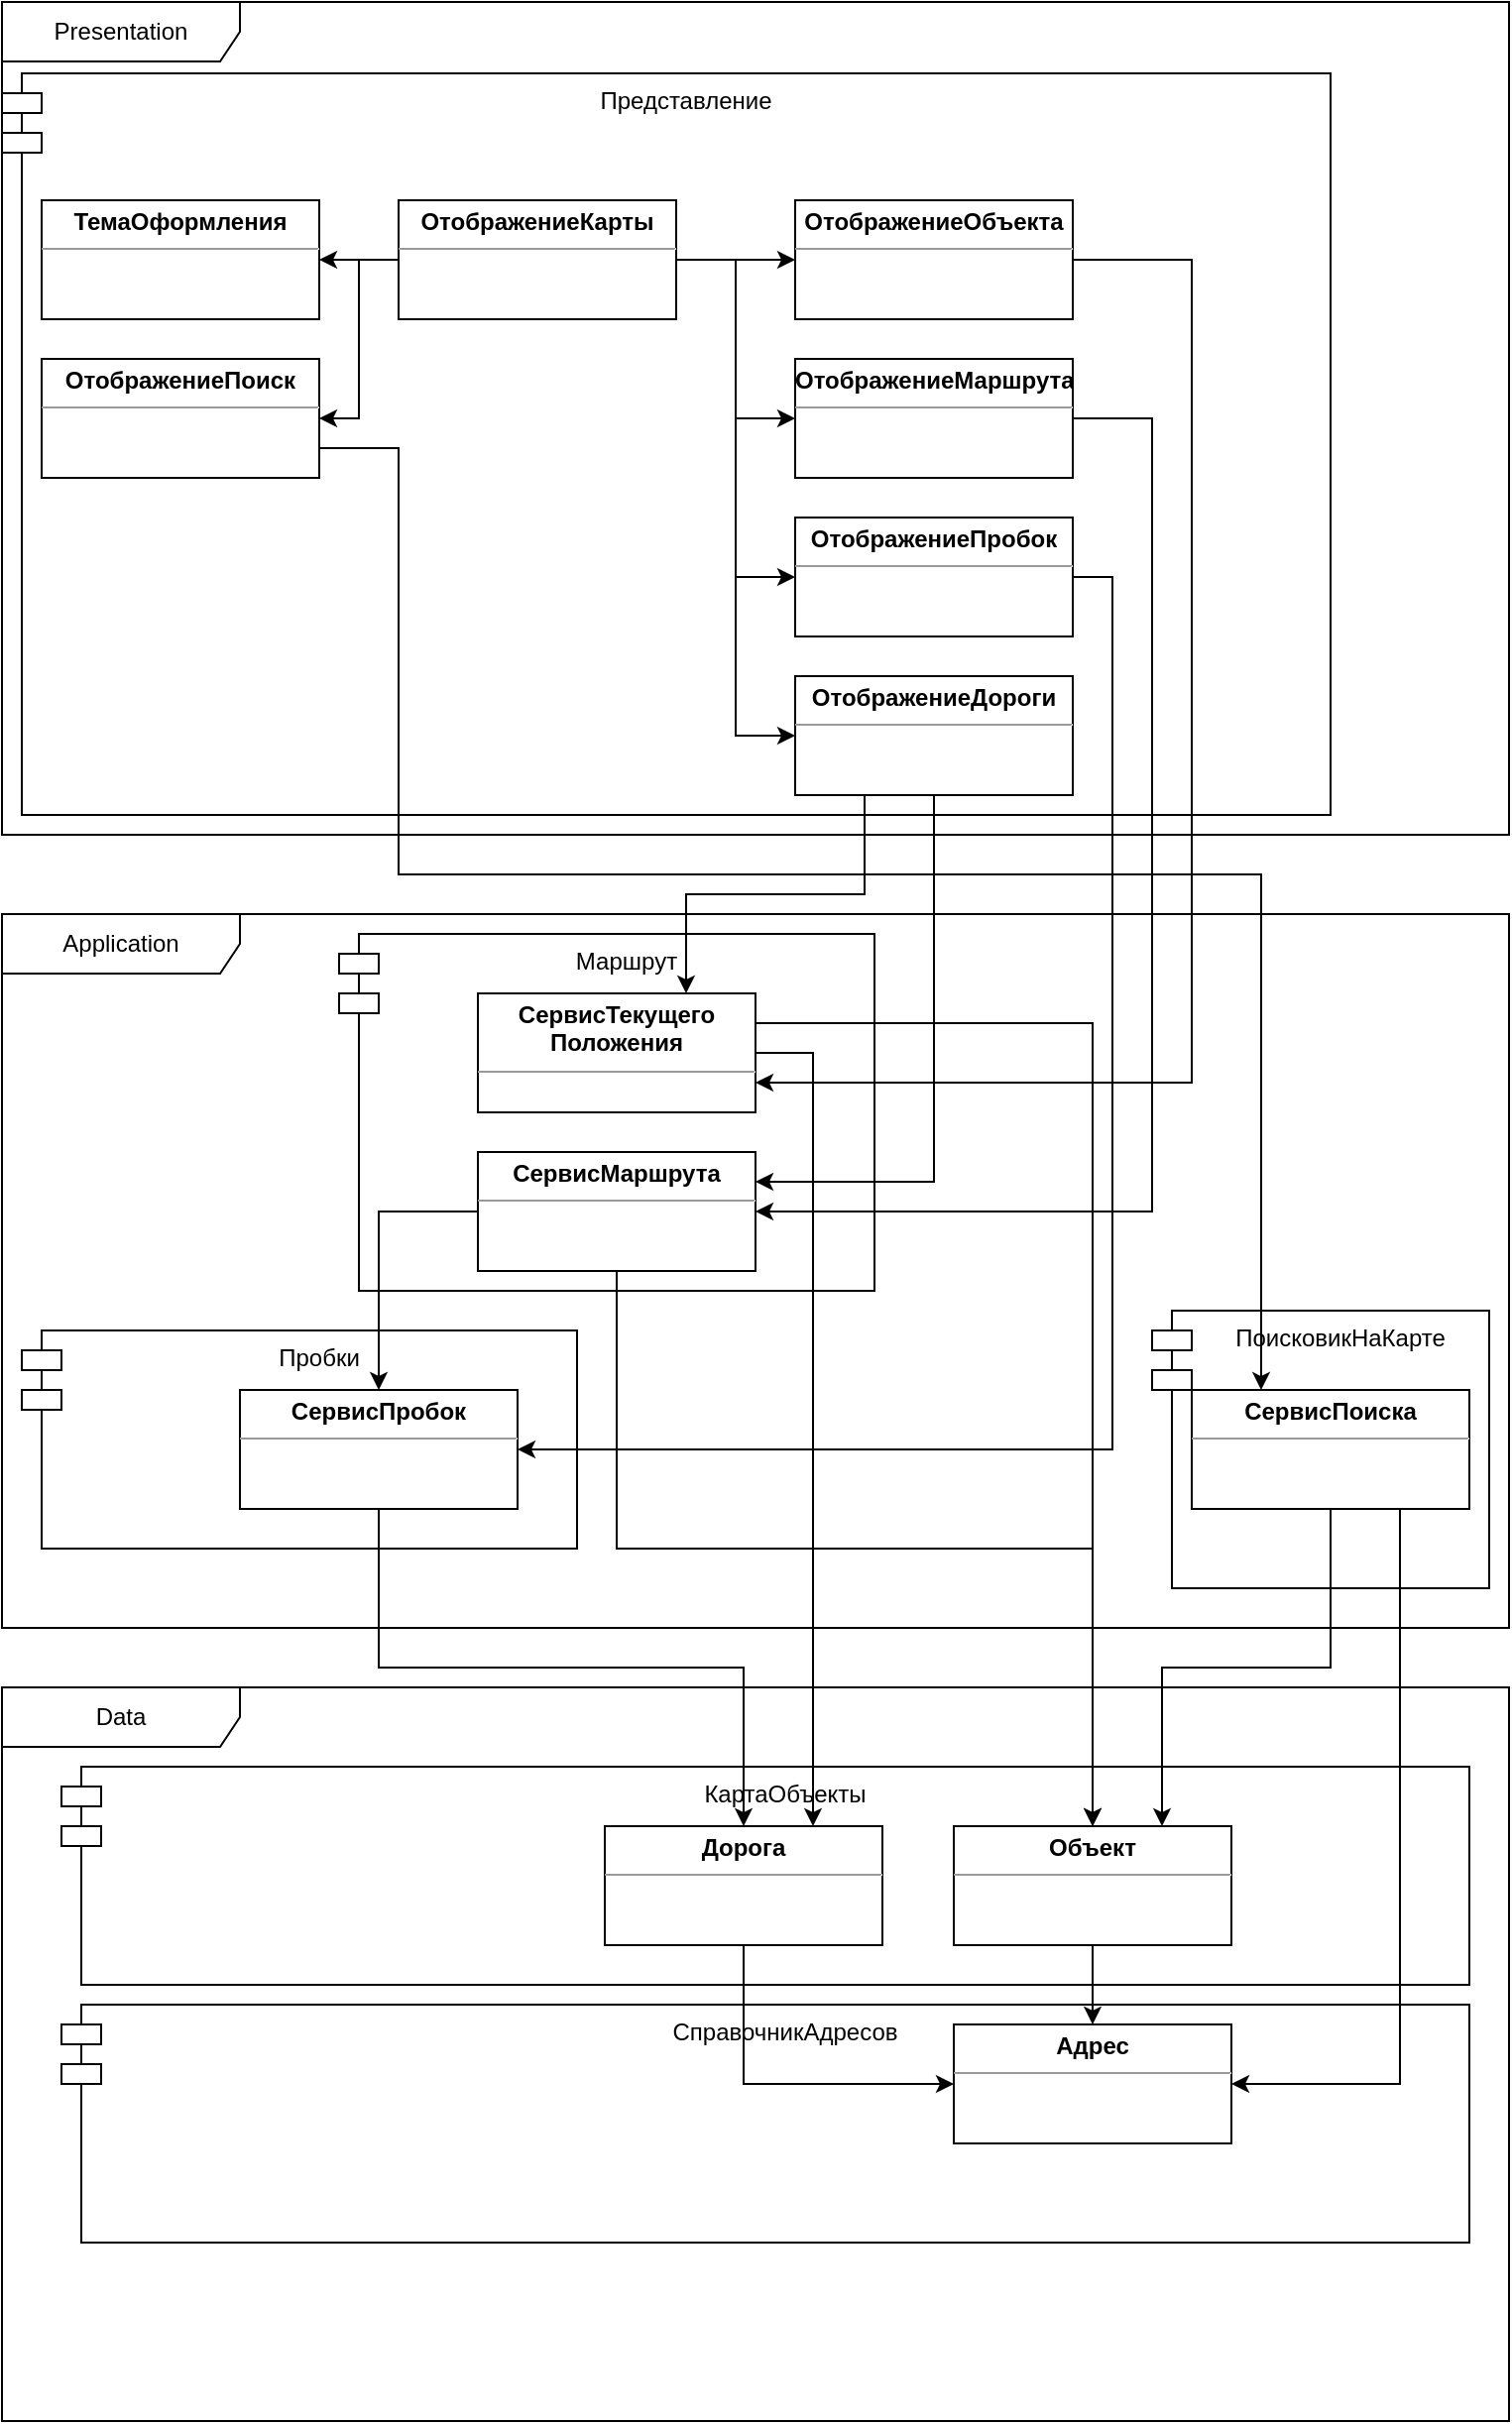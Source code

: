 <mxfile version="21.6.8" type="device">
  <diagram id="C5RBs43oDa-KdzZeNtuy" name="UML">
    <mxGraphModel dx="1360" dy="2053" grid="1" gridSize="10" guides="1" tooltips="1" connect="1" arrows="1" fold="1" page="1" pageScale="1" pageWidth="827" pageHeight="1169" math="0" shadow="0">
      <root>
        <mxCell id="WIyWlLk6GJQsqaUBKTNV-0" />
        <mxCell id="WIyWlLk6GJQsqaUBKTNV-1" parent="WIyWlLk6GJQsqaUBKTNV-0" />
        <mxCell id="avi4M7rhJnKpPUip_5Xu-54" value="Представление" style="shape=module;align=left;spacingLeft=20;align=center;verticalAlign=top;whiteSpace=wrap;html=1;" vertex="1" parent="WIyWlLk6GJQsqaUBKTNV-1">
          <mxGeometry x="40" y="-584" width="670" height="374" as="geometry" />
        </mxCell>
        <mxCell id="6uPMKLpAiF44iVFKBVUC-0" value="Presentation" style="shape=umlFrame;whiteSpace=wrap;html=1;pointerEvents=0;width=120;height=30;" vertex="1" parent="WIyWlLk6GJQsqaUBKTNV-1">
          <mxGeometry x="40" y="-620" width="760" height="420" as="geometry" />
        </mxCell>
        <mxCell id="6uPMKLpAiF44iVFKBVUC-1" value="Application" style="shape=umlFrame;whiteSpace=wrap;html=1;pointerEvents=0;width=120;height=30;" vertex="1" parent="WIyWlLk6GJQsqaUBKTNV-1">
          <mxGeometry x="40" y="-160" width="760" height="360" as="geometry" />
        </mxCell>
        <mxCell id="6uPMKLpAiF44iVFKBVUC-2" value="Data" style="shape=umlFrame;whiteSpace=wrap;html=1;pointerEvents=0;width=120;height=30;" vertex="1" parent="WIyWlLk6GJQsqaUBKTNV-1">
          <mxGeometry x="40" y="230" width="760" height="370" as="geometry" />
        </mxCell>
        <mxCell id="6uPMKLpAiF44iVFKBVUC-3" value="ПоисковикНаКарте" style="shape=module;align=left;spacingLeft=20;align=center;verticalAlign=top;whiteSpace=wrap;html=1;" vertex="1" parent="WIyWlLk6GJQsqaUBKTNV-1">
          <mxGeometry x="620" y="40" width="170" height="140" as="geometry" />
        </mxCell>
        <mxCell id="6uPMKLpAiF44iVFKBVUC-4" value="КартаОбъекты" style="shape=module;align=left;spacingLeft=20;align=center;verticalAlign=top;whiteSpace=wrap;html=1;" vertex="1" parent="WIyWlLk6GJQsqaUBKTNV-1">
          <mxGeometry x="70" y="270" width="710" height="110" as="geometry" />
        </mxCell>
        <mxCell id="6uPMKLpAiF44iVFKBVUC-5" value="СправочникАдресов" style="shape=module;align=left;spacingLeft=20;align=center;verticalAlign=top;whiteSpace=wrap;html=1;" vertex="1" parent="WIyWlLk6GJQsqaUBKTNV-1">
          <mxGeometry x="70" y="390" width="710" height="120" as="geometry" />
        </mxCell>
        <mxCell id="6uPMKLpAiF44iVFKBVUC-9" value="Маршрут" style="shape=module;align=left;spacingLeft=20;align=center;verticalAlign=top;whiteSpace=wrap;html=1;" vertex="1" parent="WIyWlLk6GJQsqaUBKTNV-1">
          <mxGeometry x="210" y="-150" width="270" height="180" as="geometry" />
        </mxCell>
        <mxCell id="6uPMKLpAiF44iVFKBVUC-6" value="Пробки" style="shape=module;align=left;spacingLeft=20;align=center;verticalAlign=top;whiteSpace=wrap;html=1;container=0;" vertex="1" parent="WIyWlLk6GJQsqaUBKTNV-1">
          <mxGeometry x="50" y="50" width="280" height="110" as="geometry" />
        </mxCell>
        <mxCell id="avi4M7rhJnKpPUip_5Xu-19" style="edgeStyle=orthogonalEdgeStyle;rounded=0;orthogonalLoop=1;jettySize=auto;html=1;exitX=0;exitY=0.5;exitDx=0;exitDy=0;entryX=0.5;entryY=0;entryDx=0;entryDy=0;" edge="1" parent="WIyWlLk6GJQsqaUBKTNV-1" source="6uPMKLpAiF44iVFKBVUC-21" target="avi4M7rhJnKpPUip_5Xu-14">
          <mxGeometry relative="1" as="geometry" />
        </mxCell>
        <mxCell id="avi4M7rhJnKpPUip_5Xu-20" style="edgeStyle=orthogonalEdgeStyle;rounded=0;orthogonalLoop=1;jettySize=auto;html=1;exitX=0.5;exitY=1;exitDx=0;exitDy=0;entryX=0.5;entryY=0;entryDx=0;entryDy=0;" edge="1" parent="WIyWlLk6GJQsqaUBKTNV-1" source="6uPMKLpAiF44iVFKBVUC-21" target="avi4M7rhJnKpPUip_5Xu-0">
          <mxGeometry relative="1" as="geometry" />
        </mxCell>
        <mxCell id="6uPMKLpAiF44iVFKBVUC-21" value="&lt;p style=&quot;margin:0px;margin-top:4px;text-align:center;&quot;&gt;&lt;b&gt;СервисМаршрута&lt;/b&gt;&lt;/p&gt;&lt;hr size=&quot;1&quot;&gt;&lt;div style=&quot;height:2px;&quot;&gt;&lt;/div&gt;" style="verticalAlign=top;align=left;overflow=fill;fontSize=12;fontFamily=Helvetica;html=1;whiteSpace=wrap;" vertex="1" parent="WIyWlLk6GJQsqaUBKTNV-1">
          <mxGeometry x="280" y="-40" width="140" height="60" as="geometry" />
        </mxCell>
        <mxCell id="avi4M7rhJnKpPUip_5Xu-16" style="edgeStyle=orthogonalEdgeStyle;rounded=0;orthogonalLoop=1;jettySize=auto;html=1;exitX=0.5;exitY=1;exitDx=0;exitDy=0;entryX=0.5;entryY=0;entryDx=0;entryDy=0;" edge="1" parent="WIyWlLk6GJQsqaUBKTNV-1" source="avi4M7rhJnKpPUip_5Xu-0" target="avi4M7rhJnKpPUip_5Xu-1">
          <mxGeometry relative="1" as="geometry" />
        </mxCell>
        <mxCell id="avi4M7rhJnKpPUip_5Xu-0" value="&lt;p style=&quot;margin:0px;margin-top:4px;text-align:center;&quot;&gt;&lt;b&gt;Объект&lt;/b&gt;&lt;/p&gt;&lt;hr size=&quot;1&quot;&gt;&lt;div style=&quot;height:2px;&quot;&gt;&lt;/div&gt;" style="verticalAlign=top;align=left;overflow=fill;fontSize=12;fontFamily=Helvetica;html=1;whiteSpace=wrap;" vertex="1" parent="WIyWlLk6GJQsqaUBKTNV-1">
          <mxGeometry x="520" y="300" width="140" height="60" as="geometry" />
        </mxCell>
        <mxCell id="avi4M7rhJnKpPUip_5Xu-1" value="&lt;p style=&quot;margin:0px;margin-top:4px;text-align:center;&quot;&gt;&lt;b&gt;Адрес&lt;/b&gt;&lt;/p&gt;&lt;hr size=&quot;1&quot;&gt;&lt;div style=&quot;height:2px;&quot;&gt;&lt;/div&gt;" style="verticalAlign=top;align=left;overflow=fill;fontSize=12;fontFamily=Helvetica;html=1;whiteSpace=wrap;" vertex="1" parent="WIyWlLk6GJQsqaUBKTNV-1">
          <mxGeometry x="520" y="400" width="140" height="60" as="geometry" />
        </mxCell>
        <mxCell id="avi4M7rhJnKpPUip_5Xu-17" style="edgeStyle=orthogonalEdgeStyle;rounded=0;orthogonalLoop=1;jettySize=auto;html=1;exitX=0.5;exitY=1;exitDx=0;exitDy=0;entryX=0;entryY=0.5;entryDx=0;entryDy=0;" edge="1" parent="WIyWlLk6GJQsqaUBKTNV-1" source="avi4M7rhJnKpPUip_5Xu-2" target="avi4M7rhJnKpPUip_5Xu-1">
          <mxGeometry relative="1" as="geometry" />
        </mxCell>
        <mxCell id="avi4M7rhJnKpPUip_5Xu-2" value="&lt;p style=&quot;margin:0px;margin-top:4px;text-align:center;&quot;&gt;&lt;b&gt;Дорога&lt;/b&gt;&lt;/p&gt;&lt;hr size=&quot;1&quot;&gt;&lt;div style=&quot;height:2px;&quot;&gt;&lt;/div&gt;" style="verticalAlign=top;align=left;overflow=fill;fontSize=12;fontFamily=Helvetica;html=1;whiteSpace=wrap;" vertex="1" parent="WIyWlLk6GJQsqaUBKTNV-1">
          <mxGeometry x="344" y="300" width="140" height="60" as="geometry" />
        </mxCell>
        <mxCell id="avi4M7rhJnKpPUip_5Xu-21" style="edgeStyle=orthogonalEdgeStyle;rounded=0;orthogonalLoop=1;jettySize=auto;html=1;exitX=0.5;exitY=1;exitDx=0;exitDy=0;entryX=0.75;entryY=0;entryDx=0;entryDy=0;" edge="1" parent="WIyWlLk6GJQsqaUBKTNV-1" source="avi4M7rhJnKpPUip_5Xu-13" target="avi4M7rhJnKpPUip_5Xu-0">
          <mxGeometry relative="1" as="geometry" />
        </mxCell>
        <mxCell id="avi4M7rhJnKpPUip_5Xu-22" style="edgeStyle=orthogonalEdgeStyle;rounded=0;orthogonalLoop=1;jettySize=auto;html=1;exitX=0.75;exitY=1;exitDx=0;exitDy=0;entryX=1;entryY=0.5;entryDx=0;entryDy=0;" edge="1" parent="WIyWlLk6GJQsqaUBKTNV-1" source="avi4M7rhJnKpPUip_5Xu-13" target="avi4M7rhJnKpPUip_5Xu-1">
          <mxGeometry relative="1" as="geometry" />
        </mxCell>
        <mxCell id="avi4M7rhJnKpPUip_5Xu-13" value="&lt;p style=&quot;margin:0px;margin-top:4px;text-align:center;&quot;&gt;&lt;b&gt;СервисПоиска&lt;/b&gt;&lt;/p&gt;&lt;hr size=&quot;1&quot;&gt;&lt;div style=&quot;height:2px;&quot;&gt;&lt;/div&gt;" style="verticalAlign=top;align=left;overflow=fill;fontSize=12;fontFamily=Helvetica;html=1;whiteSpace=wrap;" vertex="1" parent="WIyWlLk6GJQsqaUBKTNV-1">
          <mxGeometry x="640" y="80" width="140" height="60" as="geometry" />
        </mxCell>
        <mxCell id="avi4M7rhJnKpPUip_5Xu-15" style="edgeStyle=orthogonalEdgeStyle;rounded=0;orthogonalLoop=1;jettySize=auto;html=1;exitX=0.5;exitY=1;exitDx=0;exitDy=0;entryX=0.5;entryY=0;entryDx=0;entryDy=0;" edge="1" parent="WIyWlLk6GJQsqaUBKTNV-1" source="avi4M7rhJnKpPUip_5Xu-14" target="avi4M7rhJnKpPUip_5Xu-2">
          <mxGeometry relative="1" as="geometry" />
        </mxCell>
        <mxCell id="avi4M7rhJnKpPUip_5Xu-14" value="&lt;p style=&quot;margin:0px;margin-top:4px;text-align:center;&quot;&gt;&lt;b&gt;СервисПробок&lt;/b&gt;&lt;/p&gt;&lt;hr size=&quot;1&quot;&gt;&lt;div style=&quot;height:2px;&quot;&gt;&lt;/div&gt;" style="verticalAlign=top;align=left;overflow=fill;fontSize=12;fontFamily=Helvetica;html=1;whiteSpace=wrap;" vertex="1" parent="WIyWlLk6GJQsqaUBKTNV-1">
          <mxGeometry x="160" y="80" width="140" height="60" as="geometry" />
        </mxCell>
        <mxCell id="avi4M7rhJnKpPUip_5Xu-50" style="edgeStyle=orthogonalEdgeStyle;rounded=0;orthogonalLoop=1;jettySize=auto;html=1;exitX=1;exitY=0.5;exitDx=0;exitDy=0;entryX=1;entryY=0.75;entryDx=0;entryDy=0;" edge="1" parent="WIyWlLk6GJQsqaUBKTNV-1" source="avi4M7rhJnKpPUip_5Xu-23" target="avi4M7rhJnKpPUip_5Xu-38">
          <mxGeometry relative="1" as="geometry">
            <Array as="points">
              <mxPoint x="640" y="-490" />
              <mxPoint x="640" y="-75" />
            </Array>
          </mxGeometry>
        </mxCell>
        <mxCell id="avi4M7rhJnKpPUip_5Xu-23" value="&lt;p style=&quot;margin:0px;margin-top:4px;text-align:center;&quot;&gt;&lt;b&gt;ОтображениеОбъекта&lt;/b&gt;&lt;/p&gt;&lt;hr size=&quot;1&quot;&gt;&lt;div style=&quot;height:2px;&quot;&gt;&lt;/div&gt;" style="verticalAlign=top;align=left;overflow=fill;fontSize=12;fontFamily=Helvetica;html=1;whiteSpace=wrap;" vertex="1" parent="WIyWlLk6GJQsqaUBKTNV-1">
          <mxGeometry x="440" y="-520" width="140" height="60" as="geometry" />
        </mxCell>
        <mxCell id="avi4M7rhJnKpPUip_5Xu-52" style="edgeStyle=orthogonalEdgeStyle;rounded=0;orthogonalLoop=1;jettySize=auto;html=1;exitX=1;exitY=0.5;exitDx=0;exitDy=0;entryX=1;entryY=0.5;entryDx=0;entryDy=0;" edge="1" parent="WIyWlLk6GJQsqaUBKTNV-1" source="avi4M7rhJnKpPUip_5Xu-24" target="6uPMKLpAiF44iVFKBVUC-21">
          <mxGeometry relative="1" as="geometry">
            <Array as="points">
              <mxPoint x="620" y="-410" />
              <mxPoint x="620" y="-10" />
            </Array>
          </mxGeometry>
        </mxCell>
        <mxCell id="avi4M7rhJnKpPUip_5Xu-24" value="&lt;p style=&quot;margin:0px;margin-top:4px;text-align:center;&quot;&gt;&lt;b&gt;ОтображениеМаршрута&lt;/b&gt;&lt;/p&gt;&lt;hr size=&quot;1&quot;&gt;&lt;div style=&quot;height:2px;&quot;&gt;&lt;/div&gt;" style="verticalAlign=top;align=left;overflow=fill;fontSize=12;fontFamily=Helvetica;html=1;whiteSpace=wrap;" vertex="1" parent="WIyWlLk6GJQsqaUBKTNV-1">
          <mxGeometry x="440" y="-440" width="140" height="60" as="geometry" />
        </mxCell>
        <mxCell id="avi4M7rhJnKpPUip_5Xu-44" style="edgeStyle=orthogonalEdgeStyle;rounded=0;orthogonalLoop=1;jettySize=auto;html=1;exitX=0.5;exitY=1;exitDx=0;exitDy=0;entryX=1;entryY=0.25;entryDx=0;entryDy=0;" edge="1" parent="WIyWlLk6GJQsqaUBKTNV-1" source="avi4M7rhJnKpPUip_5Xu-26" target="6uPMKLpAiF44iVFKBVUC-21">
          <mxGeometry relative="1" as="geometry" />
        </mxCell>
        <mxCell id="avi4M7rhJnKpPUip_5Xu-49" style="edgeStyle=orthogonalEdgeStyle;rounded=0;orthogonalLoop=1;jettySize=auto;html=1;exitX=0.25;exitY=1;exitDx=0;exitDy=0;entryX=0.75;entryY=0;entryDx=0;entryDy=0;" edge="1" parent="WIyWlLk6GJQsqaUBKTNV-1" source="avi4M7rhJnKpPUip_5Xu-26" target="avi4M7rhJnKpPUip_5Xu-38">
          <mxGeometry relative="1" as="geometry" />
        </mxCell>
        <mxCell id="avi4M7rhJnKpPUip_5Xu-26" value="&lt;p style=&quot;margin:0px;margin-top:4px;text-align:center;&quot;&gt;&lt;b&gt;ОтображениеДороги&lt;/b&gt;&lt;/p&gt;&lt;hr size=&quot;1&quot;&gt;&lt;div style=&quot;height:2px;&quot;&gt;&lt;/div&gt;" style="verticalAlign=top;align=left;overflow=fill;fontSize=12;fontFamily=Helvetica;html=1;whiteSpace=wrap;" vertex="1" parent="WIyWlLk6GJQsqaUBKTNV-1">
          <mxGeometry x="440" y="-280" width="140" height="60" as="geometry" />
        </mxCell>
        <mxCell id="avi4M7rhJnKpPUip_5Xu-48" style="edgeStyle=orthogonalEdgeStyle;rounded=0;orthogonalLoop=1;jettySize=auto;html=1;exitX=1;exitY=0.5;exitDx=0;exitDy=0;entryX=1;entryY=0.5;entryDx=0;entryDy=0;" edge="1" parent="WIyWlLk6GJQsqaUBKTNV-1" source="avi4M7rhJnKpPUip_5Xu-27" target="avi4M7rhJnKpPUip_5Xu-14">
          <mxGeometry relative="1" as="geometry" />
        </mxCell>
        <mxCell id="avi4M7rhJnKpPUip_5Xu-27" value="&lt;p style=&quot;margin:0px;margin-top:4px;text-align:center;&quot;&gt;&lt;b&gt;ОтображениеПробок&lt;/b&gt;&lt;/p&gt;&lt;hr size=&quot;1&quot;&gt;&lt;div style=&quot;height:2px;&quot;&gt;&lt;/div&gt;" style="verticalAlign=top;align=left;overflow=fill;fontSize=12;fontFamily=Helvetica;html=1;whiteSpace=wrap;" vertex="1" parent="WIyWlLk6GJQsqaUBKTNV-1">
          <mxGeometry x="440" y="-360" width="140" height="60" as="geometry" />
        </mxCell>
        <mxCell id="avi4M7rhJnKpPUip_5Xu-29" style="edgeStyle=orthogonalEdgeStyle;rounded=0;orthogonalLoop=1;jettySize=auto;html=1;exitX=1;exitY=0.5;exitDx=0;exitDy=0;entryX=0;entryY=0.5;entryDx=0;entryDy=0;" edge="1" parent="WIyWlLk6GJQsqaUBKTNV-1" source="avi4M7rhJnKpPUip_5Xu-28" target="avi4M7rhJnKpPUip_5Xu-23">
          <mxGeometry relative="1" as="geometry" />
        </mxCell>
        <mxCell id="avi4M7rhJnKpPUip_5Xu-30" style="edgeStyle=orthogonalEdgeStyle;rounded=0;orthogonalLoop=1;jettySize=auto;html=1;exitX=1;exitY=0.5;exitDx=0;exitDy=0;entryX=0;entryY=0.5;entryDx=0;entryDy=0;" edge="1" parent="WIyWlLk6GJQsqaUBKTNV-1" source="avi4M7rhJnKpPUip_5Xu-28" target="avi4M7rhJnKpPUip_5Xu-24">
          <mxGeometry relative="1" as="geometry" />
        </mxCell>
        <mxCell id="avi4M7rhJnKpPUip_5Xu-31" style="edgeStyle=orthogonalEdgeStyle;rounded=0;orthogonalLoop=1;jettySize=auto;html=1;exitX=1;exitY=0.5;exitDx=0;exitDy=0;entryX=0;entryY=0.5;entryDx=0;entryDy=0;" edge="1" parent="WIyWlLk6GJQsqaUBKTNV-1" source="avi4M7rhJnKpPUip_5Xu-28" target="avi4M7rhJnKpPUip_5Xu-27">
          <mxGeometry relative="1" as="geometry" />
        </mxCell>
        <mxCell id="avi4M7rhJnKpPUip_5Xu-32" style="edgeStyle=orthogonalEdgeStyle;rounded=0;orthogonalLoop=1;jettySize=auto;html=1;exitX=1;exitY=0.5;exitDx=0;exitDy=0;entryX=0;entryY=0.5;entryDx=0;entryDy=0;" edge="1" parent="WIyWlLk6GJQsqaUBKTNV-1" source="avi4M7rhJnKpPUip_5Xu-28" target="avi4M7rhJnKpPUip_5Xu-26">
          <mxGeometry relative="1" as="geometry" />
        </mxCell>
        <mxCell id="avi4M7rhJnKpPUip_5Xu-34" style="edgeStyle=orthogonalEdgeStyle;rounded=0;orthogonalLoop=1;jettySize=auto;html=1;exitX=0;exitY=0.5;exitDx=0;exitDy=0;" edge="1" parent="WIyWlLk6GJQsqaUBKTNV-1" source="avi4M7rhJnKpPUip_5Xu-28" target="avi4M7rhJnKpPUip_5Xu-33">
          <mxGeometry relative="1" as="geometry" />
        </mxCell>
        <mxCell id="avi4M7rhJnKpPUip_5Xu-36" style="edgeStyle=orthogonalEdgeStyle;rounded=0;orthogonalLoop=1;jettySize=auto;html=1;exitX=0;exitY=0.5;exitDx=0;exitDy=0;entryX=1;entryY=0.5;entryDx=0;entryDy=0;" edge="1" parent="WIyWlLk6GJQsqaUBKTNV-1" source="avi4M7rhJnKpPUip_5Xu-28" target="avi4M7rhJnKpPUip_5Xu-35">
          <mxGeometry relative="1" as="geometry" />
        </mxCell>
        <mxCell id="avi4M7rhJnKpPUip_5Xu-28" value="&lt;p style=&quot;margin:0px;margin-top:4px;text-align:center;&quot;&gt;&lt;b&gt;ОтображениеКарты&lt;/b&gt;&lt;/p&gt;&lt;hr size=&quot;1&quot;&gt;&lt;div style=&quot;height:2px;&quot;&gt;&lt;/div&gt;" style="verticalAlign=top;align=left;overflow=fill;fontSize=12;fontFamily=Helvetica;html=1;whiteSpace=wrap;" vertex="1" parent="WIyWlLk6GJQsqaUBKTNV-1">
          <mxGeometry x="240" y="-520" width="140" height="60" as="geometry" />
        </mxCell>
        <mxCell id="avi4M7rhJnKpPUip_5Xu-33" value="&lt;p style=&quot;margin:0px;margin-top:4px;text-align:center;&quot;&gt;&lt;b&gt;ТемаОформления&lt;/b&gt;&lt;/p&gt;&lt;hr size=&quot;1&quot;&gt;&lt;div style=&quot;height:2px;&quot;&gt;&lt;/div&gt;" style="verticalAlign=top;align=left;overflow=fill;fontSize=12;fontFamily=Helvetica;html=1;whiteSpace=wrap;" vertex="1" parent="WIyWlLk6GJQsqaUBKTNV-1">
          <mxGeometry x="60" y="-520" width="140" height="60" as="geometry" />
        </mxCell>
        <mxCell id="avi4M7rhJnKpPUip_5Xu-37" style="edgeStyle=orthogonalEdgeStyle;rounded=0;orthogonalLoop=1;jettySize=auto;html=1;exitX=1;exitY=0.75;exitDx=0;exitDy=0;entryX=0.25;entryY=0;entryDx=0;entryDy=0;" edge="1" parent="WIyWlLk6GJQsqaUBKTNV-1" source="avi4M7rhJnKpPUip_5Xu-35" target="avi4M7rhJnKpPUip_5Xu-13">
          <mxGeometry relative="1" as="geometry">
            <Array as="points">
              <mxPoint x="240" y="-395" />
              <mxPoint x="240" y="-180" />
              <mxPoint x="675" y="-180" />
            </Array>
          </mxGeometry>
        </mxCell>
        <mxCell id="avi4M7rhJnKpPUip_5Xu-35" value="&lt;p style=&quot;margin:0px;margin-top:4px;text-align:center;&quot;&gt;&lt;b&gt;ОтображениеПоиск&lt;/b&gt;&lt;/p&gt;&lt;hr size=&quot;1&quot;&gt;&lt;div style=&quot;height:2px;&quot;&gt;&lt;/div&gt;" style="verticalAlign=top;align=left;overflow=fill;fontSize=12;fontFamily=Helvetica;html=1;whiteSpace=wrap;" vertex="1" parent="WIyWlLk6GJQsqaUBKTNV-1">
          <mxGeometry x="60" y="-440" width="140" height="60" as="geometry" />
        </mxCell>
        <mxCell id="avi4M7rhJnKpPUip_5Xu-40" style="edgeStyle=orthogonalEdgeStyle;rounded=0;orthogonalLoop=1;jettySize=auto;html=1;exitX=1;exitY=0.25;exitDx=0;exitDy=0;entryX=0.5;entryY=0;entryDx=0;entryDy=0;" edge="1" parent="WIyWlLk6GJQsqaUBKTNV-1" source="avi4M7rhJnKpPUip_5Xu-38" target="avi4M7rhJnKpPUip_5Xu-0">
          <mxGeometry relative="1" as="geometry" />
        </mxCell>
        <mxCell id="avi4M7rhJnKpPUip_5Xu-41" style="edgeStyle=orthogonalEdgeStyle;rounded=0;orthogonalLoop=1;jettySize=auto;html=1;exitX=1;exitY=0.5;exitDx=0;exitDy=0;entryX=0.75;entryY=0;entryDx=0;entryDy=0;" edge="1" parent="WIyWlLk6GJQsqaUBKTNV-1" source="avi4M7rhJnKpPUip_5Xu-38" target="avi4M7rhJnKpPUip_5Xu-2">
          <mxGeometry relative="1" as="geometry" />
        </mxCell>
        <mxCell id="avi4M7rhJnKpPUip_5Xu-38" value="&lt;p style=&quot;margin:0px;margin-top:4px;text-align:center;&quot;&gt;&lt;b&gt;СервисТекущего&lt;br&gt;Положения&lt;/b&gt;&lt;/p&gt;&lt;hr size=&quot;1&quot;&gt;&lt;div style=&quot;height:2px;&quot;&gt;&lt;/div&gt;" style="verticalAlign=top;align=left;overflow=fill;fontSize=12;fontFamily=Helvetica;html=1;whiteSpace=wrap;" vertex="1" parent="WIyWlLk6GJQsqaUBKTNV-1">
          <mxGeometry x="280" y="-120" width="140" height="60" as="geometry" />
        </mxCell>
      </root>
    </mxGraphModel>
  </diagram>
</mxfile>
